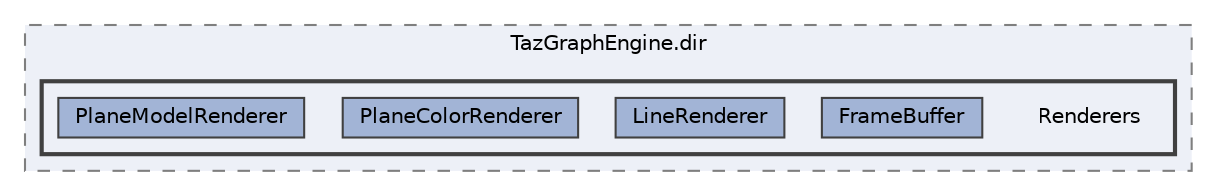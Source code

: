 digraph "/mnt/c/Users/lefte/Mujin/MastersThesis/Taz/TazGraph/build/TazGraphEngine/CMakeFiles/TazGraphEngine.dir/Renderers"
{
 // LATEX_PDF_SIZE
  bgcolor="transparent";
  edge [fontname=Helvetica,fontsize=10,labelfontname=Helvetica,labelfontsize=10];
  node [fontname=Helvetica,fontsize=10,shape=box,height=0.2,width=0.4];
  compound=true
  subgraph clusterdir_4e2140582b0b85e25e6a4da5d2873536 {
    graph [ bgcolor="#edf0f7", pencolor="grey50", label="TazGraphEngine.dir", fontname=Helvetica,fontsize=10 style="filled,dashed", URL="dir_4e2140582b0b85e25e6a4da5d2873536.html",tooltip=""]
  subgraph clusterdir_aee9aa27b8e8c72cb9ed212b0c6dcc39 {
    graph [ bgcolor="#edf0f7", pencolor="grey25", label="", fontname=Helvetica,fontsize=10 style="filled,bold", URL="dir_aee9aa27b8e8c72cb9ed212b0c6dcc39.html",tooltip=""]
    dir_aee9aa27b8e8c72cb9ed212b0c6dcc39 [shape=plaintext, label="Renderers"];
  dir_34904dbb535e5fc18c1541d65b265097 [label="FrameBuffer", fillcolor="#a2b4d6", color="grey25", style="filled", URL="dir_34904dbb535e5fc18c1541d65b265097.html",tooltip=""];
  dir_48b8c654dde822648ae9a52cbd69d05d [label="LineRenderer", fillcolor="#a2b4d6", color="grey25", style="filled", URL="dir_48b8c654dde822648ae9a52cbd69d05d.html",tooltip=""];
  dir_499c69de457733be75f815b173ed5bc5 [label="PlaneColorRenderer", fillcolor="#a2b4d6", color="grey25", style="filled", URL="dir_499c69de457733be75f815b173ed5bc5.html",tooltip=""];
  dir_c107d874e31c5de69b9f2d5b4bcbecf4 [label="PlaneModelRenderer", fillcolor="#a2b4d6", color="grey25", style="filled", URL="dir_c107d874e31c5de69b9f2d5b4bcbecf4.html",tooltip=""];
  }
  }
}
